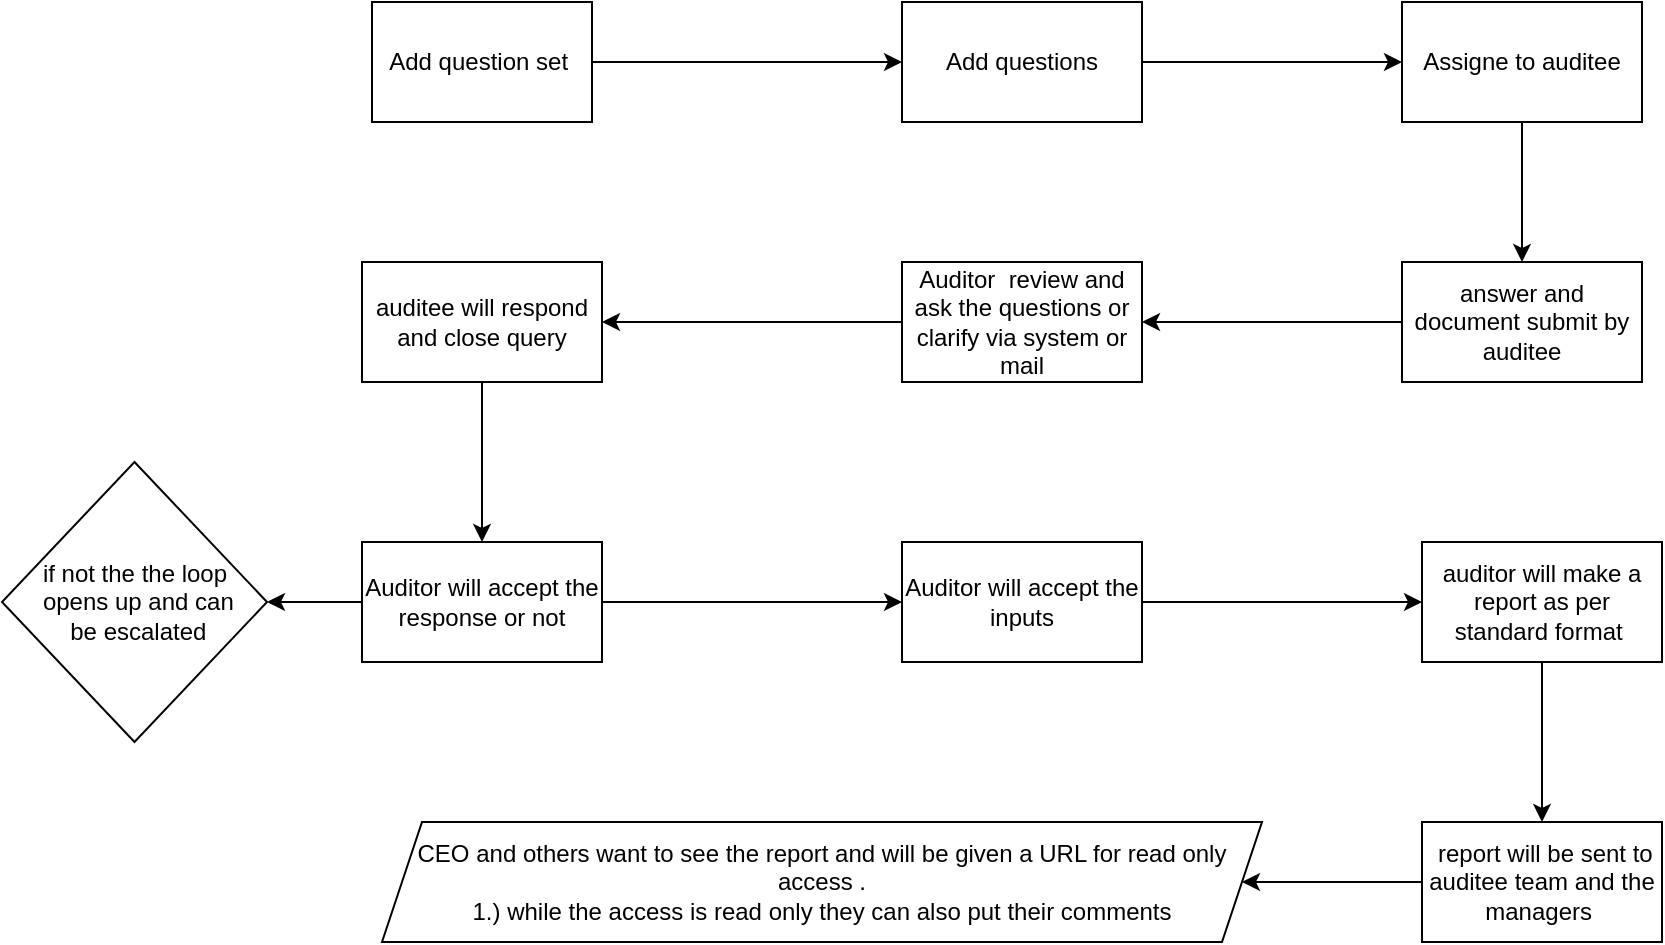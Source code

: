 <mxfile version="17.1.3" type="github">
  <diagram id="qPzYGMmBj0JJTQFqLS9e" name="Page-1">
    <mxGraphModel dx="1869" dy="620" grid="1" gridSize="10" guides="1" tooltips="1" connect="1" arrows="1" fold="1" page="1" pageScale="1" pageWidth="827" pageHeight="1169" math="0" shadow="0">
      <root>
        <mxCell id="0" />
        <mxCell id="1" parent="0" />
        <mxCell id="aL47bXIf19a72PtmntDi-3" value="" style="edgeStyle=orthogonalEdgeStyle;rounded=0;orthogonalLoop=1;jettySize=auto;html=1;fontSize=16;" parent="1" source="aL47bXIf19a72PtmntDi-1" target="aL47bXIf19a72PtmntDi-2" edge="1">
          <mxGeometry relative="1" as="geometry" />
        </mxCell>
        <mxCell id="aL47bXIf19a72PtmntDi-1" value="Add question set&amp;nbsp;" style="rounded=0;whiteSpace=wrap;html=1;" parent="1" vertex="1">
          <mxGeometry x="95" y="80" width="110" height="60" as="geometry" />
        </mxCell>
        <mxCell id="aL47bXIf19a72PtmntDi-5" value="" style="edgeStyle=orthogonalEdgeStyle;rounded=0;orthogonalLoop=1;jettySize=auto;html=1;fontSize=16;" parent="1" source="aL47bXIf19a72PtmntDi-2" target="aL47bXIf19a72PtmntDi-4" edge="1">
          <mxGeometry relative="1" as="geometry" />
        </mxCell>
        <mxCell id="aL47bXIf19a72PtmntDi-2" value="Add questions" style="whiteSpace=wrap;html=1;rounded=0;" parent="1" vertex="1">
          <mxGeometry x="360" y="80" width="120" height="60" as="geometry" />
        </mxCell>
        <mxCell id="O_sgAuHdKDhm1UQH1MkK-2" value="" style="edgeStyle=orthogonalEdgeStyle;rounded=0;orthogonalLoop=1;jettySize=auto;html=1;fontSize=16;" edge="1" parent="1" source="aL47bXIf19a72PtmntDi-4" target="O_sgAuHdKDhm1UQH1MkK-1">
          <mxGeometry relative="1" as="geometry" />
        </mxCell>
        <mxCell id="aL47bXIf19a72PtmntDi-4" value="Assigne to auditee" style="whiteSpace=wrap;html=1;rounded=0;" parent="1" vertex="1">
          <mxGeometry x="610" y="80" width="120" height="60" as="geometry" />
        </mxCell>
        <mxCell id="O_sgAuHdKDhm1UQH1MkK-4" value="" style="edgeStyle=orthogonalEdgeStyle;rounded=0;orthogonalLoop=1;jettySize=auto;html=1;fontSize=16;" edge="1" parent="1" source="O_sgAuHdKDhm1UQH1MkK-1" target="O_sgAuHdKDhm1UQH1MkK-3">
          <mxGeometry relative="1" as="geometry" />
        </mxCell>
        <mxCell id="O_sgAuHdKDhm1UQH1MkK-1" value="answer and document submit by auditee" style="whiteSpace=wrap;html=1;rounded=0;" vertex="1" parent="1">
          <mxGeometry x="610" y="210" width="120" height="60" as="geometry" />
        </mxCell>
        <mxCell id="O_sgAuHdKDhm1UQH1MkK-6" value="" style="edgeStyle=orthogonalEdgeStyle;rounded=0;orthogonalLoop=1;jettySize=auto;html=1;fontSize=16;" edge="1" parent="1" source="O_sgAuHdKDhm1UQH1MkK-3" target="O_sgAuHdKDhm1UQH1MkK-5">
          <mxGeometry relative="1" as="geometry" />
        </mxCell>
        <mxCell id="O_sgAuHdKDhm1UQH1MkK-3" value="Auditor &amp;nbsp;review and ask the questions or clarify via system or mail" style="whiteSpace=wrap;html=1;rounded=0;" vertex="1" parent="1">
          <mxGeometry x="360" y="210" width="120" height="60" as="geometry" />
        </mxCell>
        <mxCell id="O_sgAuHdKDhm1UQH1MkK-8" value="" style="edgeStyle=orthogonalEdgeStyle;rounded=0;orthogonalLoop=1;jettySize=auto;html=1;fontSize=16;" edge="1" parent="1" source="O_sgAuHdKDhm1UQH1MkK-5" target="O_sgAuHdKDhm1UQH1MkK-7">
          <mxGeometry relative="1" as="geometry" />
        </mxCell>
        <mxCell id="O_sgAuHdKDhm1UQH1MkK-5" value="auditee will respond and close query" style="whiteSpace=wrap;html=1;rounded=0;" vertex="1" parent="1">
          <mxGeometry x="90" y="210" width="120" height="60" as="geometry" />
        </mxCell>
        <mxCell id="O_sgAuHdKDhm1UQH1MkK-10" value="" style="edgeStyle=orthogonalEdgeStyle;rounded=0;orthogonalLoop=1;jettySize=auto;html=1;fontSize=16;" edge="1" parent="1" source="O_sgAuHdKDhm1UQH1MkK-7" target="O_sgAuHdKDhm1UQH1MkK-9">
          <mxGeometry relative="1" as="geometry" />
        </mxCell>
        <mxCell id="O_sgAuHdKDhm1UQH1MkK-14" value="" style="edgeStyle=orthogonalEdgeStyle;rounded=0;orthogonalLoop=1;jettySize=auto;html=1;fontSize=16;" edge="1" parent="1" source="O_sgAuHdKDhm1UQH1MkK-7" target="O_sgAuHdKDhm1UQH1MkK-13">
          <mxGeometry relative="1" as="geometry" />
        </mxCell>
        <mxCell id="O_sgAuHdKDhm1UQH1MkK-7" value="Auditor will accept the response or not" style="whiteSpace=wrap;html=1;rounded=0;" vertex="1" parent="1">
          <mxGeometry x="90" y="350" width="120" height="60" as="geometry" />
        </mxCell>
        <mxCell id="O_sgAuHdKDhm1UQH1MkK-17" value="" style="edgeStyle=orthogonalEdgeStyle;rounded=0;orthogonalLoop=1;jettySize=auto;html=1;fontSize=16;" edge="1" parent="1" source="O_sgAuHdKDhm1UQH1MkK-9" target="O_sgAuHdKDhm1UQH1MkK-16">
          <mxGeometry relative="1" as="geometry" />
        </mxCell>
        <mxCell id="O_sgAuHdKDhm1UQH1MkK-9" value="Auditor will accept the inputs" style="whiteSpace=wrap;html=1;rounded=0;" vertex="1" parent="1">
          <mxGeometry x="360" y="350" width="120" height="60" as="geometry" />
        </mxCell>
        <mxCell id="O_sgAuHdKDhm1UQH1MkK-13" value="&lt;div&gt;if not the the loop&lt;/div&gt;&lt;div&gt;&amp;nbsp;opens up and can&lt;/div&gt;&lt;div&gt;&amp;nbsp;be escalated&lt;/div&gt;" style="rhombus;whiteSpace=wrap;html=1;rounded=0;align=center;" vertex="1" parent="1">
          <mxGeometry x="-90" y="310" width="132.5" height="140" as="geometry" />
        </mxCell>
        <mxCell id="O_sgAuHdKDhm1UQH1MkK-19" value="" style="edgeStyle=orthogonalEdgeStyle;rounded=0;orthogonalLoop=1;jettySize=auto;html=1;fontSize=16;" edge="1" parent="1" source="O_sgAuHdKDhm1UQH1MkK-16" target="O_sgAuHdKDhm1UQH1MkK-18">
          <mxGeometry relative="1" as="geometry" />
        </mxCell>
        <mxCell id="O_sgAuHdKDhm1UQH1MkK-16" value="auditor will make a report as per standard format&amp;nbsp;" style="whiteSpace=wrap;html=1;rounded=0;" vertex="1" parent="1">
          <mxGeometry x="620" y="350" width="120" height="60" as="geometry" />
        </mxCell>
        <mxCell id="O_sgAuHdKDhm1UQH1MkK-21" value="" style="edgeStyle=orthogonalEdgeStyle;rounded=0;orthogonalLoop=1;jettySize=auto;html=1;fontSize=16;" edge="1" parent="1" source="O_sgAuHdKDhm1UQH1MkK-18" target="O_sgAuHdKDhm1UQH1MkK-20">
          <mxGeometry relative="1" as="geometry" />
        </mxCell>
        <mxCell id="O_sgAuHdKDhm1UQH1MkK-18" value="&amp;nbsp;report will be sent to auditee team and the managers&amp;nbsp;" style="whiteSpace=wrap;html=1;rounded=0;" vertex="1" parent="1">
          <mxGeometry x="620" y="490" width="120" height="60" as="geometry" />
        </mxCell>
        <mxCell id="O_sgAuHdKDhm1UQH1MkK-20" value="CEO and others want to see the report and will be given a URL for read only access .&lt;br&gt;1.) while the access is read only they can also put their comments&lt;br&gt;" style="shape=parallelogram;perimeter=parallelogramPerimeter;whiteSpace=wrap;html=1;fixedSize=1;rounded=0;" vertex="1" parent="1">
          <mxGeometry x="100" y="490" width="440" height="60" as="geometry" />
        </mxCell>
      </root>
    </mxGraphModel>
  </diagram>
</mxfile>
